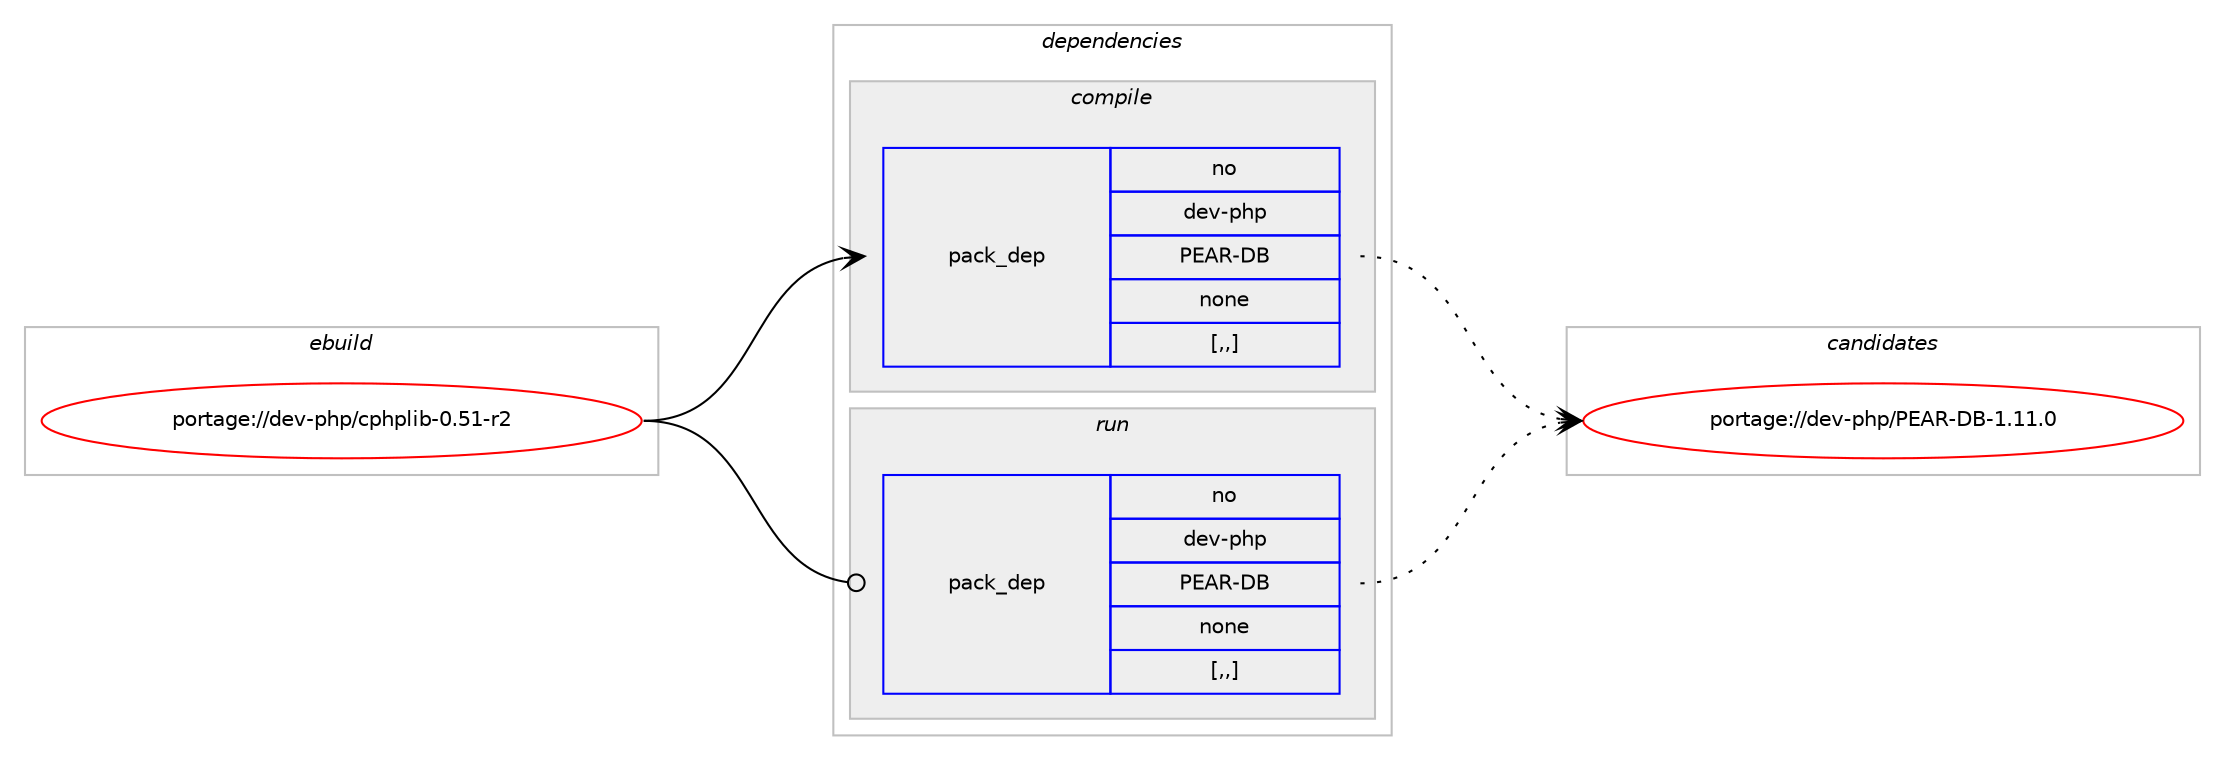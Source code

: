 digraph prolog {

# *************
# Graph options
# *************

newrank=true;
concentrate=true;
compound=true;
graph [rankdir=LR,fontname=Helvetica,fontsize=10,ranksep=1.5];#, ranksep=2.5, nodesep=0.2];
edge  [arrowhead=vee];
node  [fontname=Helvetica,fontsize=10];

# **********
# The ebuild
# **********

subgraph cluster_leftcol {
color=gray;
rank=same;
label=<<i>ebuild</i>>;
id [label="portage://dev-php/cphplib-0.51-r2", color=red, width=4, href="../dev-php/cphplib-0.51-r2.svg"];
}

# ****************
# The dependencies
# ****************

subgraph cluster_midcol {
color=gray;
label=<<i>dependencies</i>>;
subgraph cluster_compile {
fillcolor="#eeeeee";
style=filled;
label=<<i>compile</i>>;
subgraph pack106140 {
dependency136589 [label=<<TABLE BORDER="0" CELLBORDER="1" CELLSPACING="0" CELLPADDING="4" WIDTH="220"><TR><TD ROWSPAN="6" CELLPADDING="30">pack_dep</TD></TR><TR><TD WIDTH="110">no</TD></TR><TR><TD>dev-php</TD></TR><TR><TD>PEAR-DB</TD></TR><TR><TD>none</TD></TR><TR><TD>[,,]</TD></TR></TABLE>>, shape=none, color=blue];
}
id:e -> dependency136589:w [weight=20,style="solid",arrowhead="vee"];
}
subgraph cluster_compileandrun {
fillcolor="#eeeeee";
style=filled;
label=<<i>compile and run</i>>;
}
subgraph cluster_run {
fillcolor="#eeeeee";
style=filled;
label=<<i>run</i>>;
subgraph pack106141 {
dependency136590 [label=<<TABLE BORDER="0" CELLBORDER="1" CELLSPACING="0" CELLPADDING="4" WIDTH="220"><TR><TD ROWSPAN="6" CELLPADDING="30">pack_dep</TD></TR><TR><TD WIDTH="110">no</TD></TR><TR><TD>dev-php</TD></TR><TR><TD>PEAR-DB</TD></TR><TR><TD>none</TD></TR><TR><TD>[,,]</TD></TR></TABLE>>, shape=none, color=blue];
}
id:e -> dependency136590:w [weight=20,style="solid",arrowhead="odot"];
}
}

# **************
# The candidates
# **************

subgraph cluster_choices {
rank=same;
color=gray;
label=<<i>candidates</i>>;

subgraph choice106140 {
color=black;
nodesep=1;
choice10010111845112104112478069658245686645494649494648 [label="portage://dev-php/PEAR-DB-1.11.0", color=red, width=4,href="../dev-php/PEAR-DB-1.11.0.svg"];
dependency136589:e -> choice10010111845112104112478069658245686645494649494648:w [style=dotted,weight="100"];
}
subgraph choice106141 {
color=black;
nodesep=1;
choice10010111845112104112478069658245686645494649494648 [label="portage://dev-php/PEAR-DB-1.11.0", color=red, width=4,href="../dev-php/PEAR-DB-1.11.0.svg"];
dependency136590:e -> choice10010111845112104112478069658245686645494649494648:w [style=dotted,weight="100"];
}
}

}

